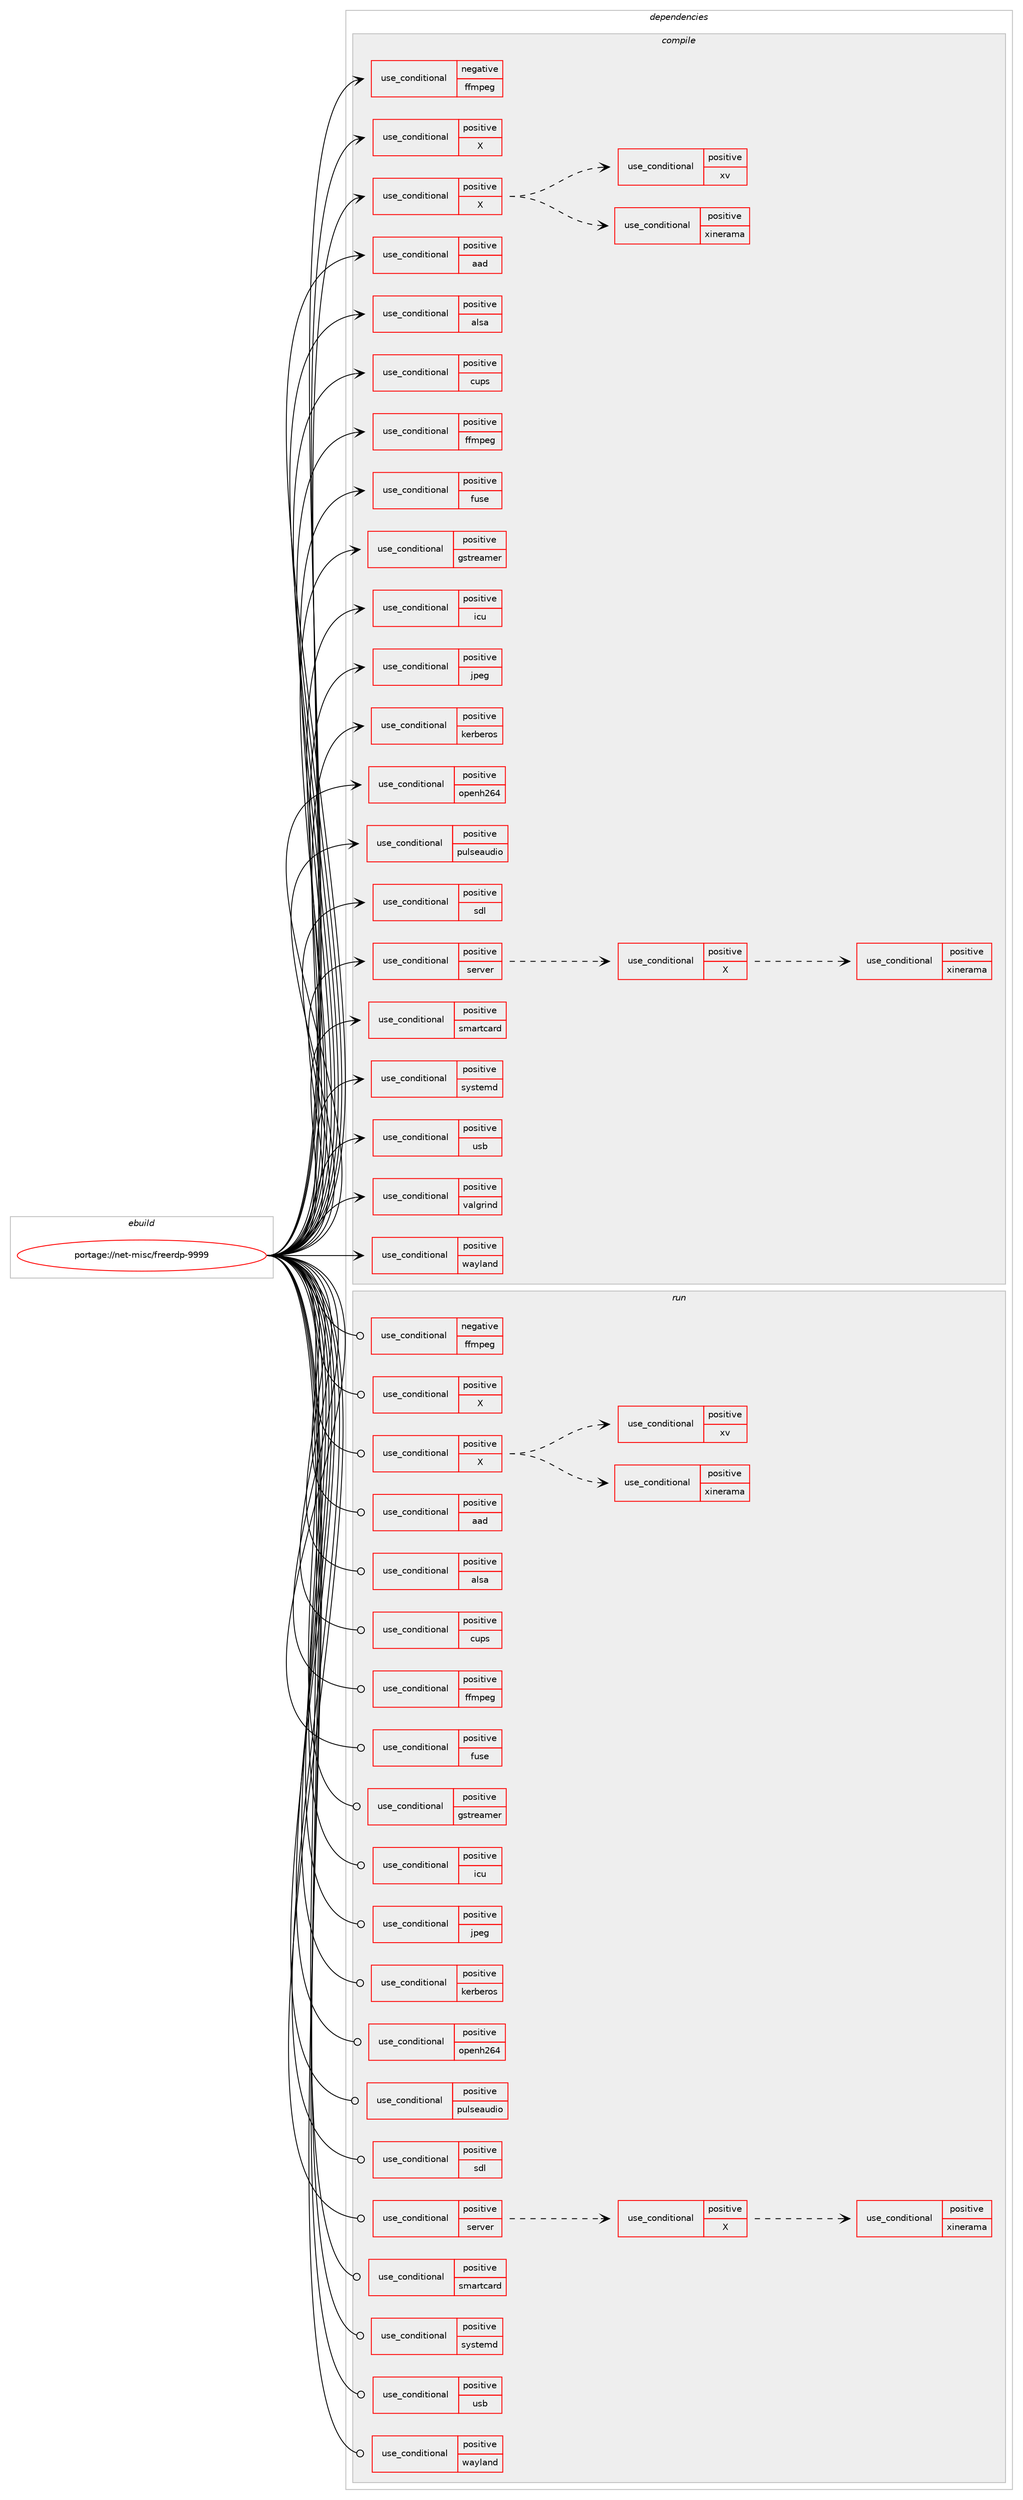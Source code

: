 digraph prolog {

# *************
# Graph options
# *************

newrank=true;
concentrate=true;
compound=true;
graph [rankdir=LR,fontname=Helvetica,fontsize=10,ranksep=1.5];#, ranksep=2.5, nodesep=0.2];
edge  [arrowhead=vee];
node  [fontname=Helvetica,fontsize=10];

# **********
# The ebuild
# **********

subgraph cluster_leftcol {
color=gray;
rank=same;
label=<<i>ebuild</i>>;
id [label="portage://net-misc/freerdp-9999", color=red, width=4, href="../net-misc/freerdp-9999.svg"];
}

# ****************
# The dependencies
# ****************

subgraph cluster_midcol {
color=gray;
label=<<i>dependencies</i>>;
subgraph cluster_compile {
fillcolor="#eeeeee";
style=filled;
label=<<i>compile</i>>;
subgraph cond1498 {
dependency2100 [label=<<TABLE BORDER="0" CELLBORDER="1" CELLSPACING="0" CELLPADDING="4"><TR><TD ROWSPAN="3" CELLPADDING="10">use_conditional</TD></TR><TR><TD>negative</TD></TR><TR><TD>ffmpeg</TD></TR></TABLE>>, shape=none, color=red];
# *** BEGIN UNKNOWN DEPENDENCY TYPE (TODO) ***
# dependency2100 -> package_dependency(portage://net-misc/freerdp-9999,install,no,x11-libs,cairo,none,[,,],[slot(0),equal],[])
# *** END UNKNOWN DEPENDENCY TYPE (TODO) ***

}
id:e -> dependency2100:w [weight=20,style="solid",arrowhead="vee"];
subgraph cond1499 {
dependency2101 [label=<<TABLE BORDER="0" CELLBORDER="1" CELLSPACING="0" CELLPADDING="4"><TR><TD ROWSPAN="3" CELLPADDING="10">use_conditional</TD></TR><TR><TD>positive</TD></TR><TR><TD>X</TD></TR></TABLE>>, shape=none, color=red];
# *** BEGIN UNKNOWN DEPENDENCY TYPE (TODO) ***
# dependency2101 -> package_dependency(portage://net-misc/freerdp-9999,install,no,x11-libs,libX11,none,[,,],[],[])
# *** END UNKNOWN DEPENDENCY TYPE (TODO) ***

# *** BEGIN UNKNOWN DEPENDENCY TYPE (TODO) ***
# dependency2101 -> package_dependency(portage://net-misc/freerdp-9999,install,no,x11-libs,libxkbfile,none,[,,],[],[])
# *** END UNKNOWN DEPENDENCY TYPE (TODO) ***

}
id:e -> dependency2101:w [weight=20,style="solid",arrowhead="vee"];
subgraph cond1500 {
dependency2102 [label=<<TABLE BORDER="0" CELLBORDER="1" CELLSPACING="0" CELLPADDING="4"><TR><TD ROWSPAN="3" CELLPADDING="10">use_conditional</TD></TR><TR><TD>positive</TD></TR><TR><TD>X</TD></TR></TABLE>>, shape=none, color=red];
# *** BEGIN UNKNOWN DEPENDENCY TYPE (TODO) ***
# dependency2102 -> package_dependency(portage://net-misc/freerdp-9999,install,no,x11-libs,libXcursor,none,[,,],[],[])
# *** END UNKNOWN DEPENDENCY TYPE (TODO) ***

# *** BEGIN UNKNOWN DEPENDENCY TYPE (TODO) ***
# dependency2102 -> package_dependency(portage://net-misc/freerdp-9999,install,no,x11-libs,libXext,none,[,,],[],[])
# *** END UNKNOWN DEPENDENCY TYPE (TODO) ***

# *** BEGIN UNKNOWN DEPENDENCY TYPE (TODO) ***
# dependency2102 -> package_dependency(portage://net-misc/freerdp-9999,install,no,x11-libs,libXi,none,[,,],[],[])
# *** END UNKNOWN DEPENDENCY TYPE (TODO) ***

# *** BEGIN UNKNOWN DEPENDENCY TYPE (TODO) ***
# dependency2102 -> package_dependency(portage://net-misc/freerdp-9999,install,no,x11-libs,libXrender,none,[,,],[],[])
# *** END UNKNOWN DEPENDENCY TYPE (TODO) ***

subgraph cond1501 {
dependency2103 [label=<<TABLE BORDER="0" CELLBORDER="1" CELLSPACING="0" CELLPADDING="4"><TR><TD ROWSPAN="3" CELLPADDING="10">use_conditional</TD></TR><TR><TD>positive</TD></TR><TR><TD>xinerama</TD></TR></TABLE>>, shape=none, color=red];
# *** BEGIN UNKNOWN DEPENDENCY TYPE (TODO) ***
# dependency2103 -> package_dependency(portage://net-misc/freerdp-9999,install,no,x11-libs,libXinerama,none,[,,],[],[])
# *** END UNKNOWN DEPENDENCY TYPE (TODO) ***

}
dependency2102:e -> dependency2103:w [weight=20,style="dashed",arrowhead="vee"];
subgraph cond1502 {
dependency2104 [label=<<TABLE BORDER="0" CELLBORDER="1" CELLSPACING="0" CELLPADDING="4"><TR><TD ROWSPAN="3" CELLPADDING="10">use_conditional</TD></TR><TR><TD>positive</TD></TR><TR><TD>xv</TD></TR></TABLE>>, shape=none, color=red];
# *** BEGIN UNKNOWN DEPENDENCY TYPE (TODO) ***
# dependency2104 -> package_dependency(portage://net-misc/freerdp-9999,install,no,x11-libs,libXv,none,[,,],[],[])
# *** END UNKNOWN DEPENDENCY TYPE (TODO) ***

}
dependency2102:e -> dependency2104:w [weight=20,style="dashed",arrowhead="vee"];
}
id:e -> dependency2102:w [weight=20,style="solid",arrowhead="vee"];
subgraph cond1503 {
dependency2105 [label=<<TABLE BORDER="0" CELLBORDER="1" CELLSPACING="0" CELLPADDING="4"><TR><TD ROWSPAN="3" CELLPADDING="10">use_conditional</TD></TR><TR><TD>positive</TD></TR><TR><TD>aad</TD></TR></TABLE>>, shape=none, color=red];
# *** BEGIN UNKNOWN DEPENDENCY TYPE (TODO) ***
# dependency2105 -> package_dependency(portage://net-misc/freerdp-9999,install,no,dev-libs,cJSON,none,[,,],[],[])
# *** END UNKNOWN DEPENDENCY TYPE (TODO) ***

}
id:e -> dependency2105:w [weight=20,style="solid",arrowhead="vee"];
subgraph cond1504 {
dependency2106 [label=<<TABLE BORDER="0" CELLBORDER="1" CELLSPACING="0" CELLPADDING="4"><TR><TD ROWSPAN="3" CELLPADDING="10">use_conditional</TD></TR><TR><TD>positive</TD></TR><TR><TD>alsa</TD></TR></TABLE>>, shape=none, color=red];
# *** BEGIN UNKNOWN DEPENDENCY TYPE (TODO) ***
# dependency2106 -> package_dependency(portage://net-misc/freerdp-9999,install,no,media-libs,alsa-lib,none,[,,],[],[])
# *** END UNKNOWN DEPENDENCY TYPE (TODO) ***

}
id:e -> dependency2106:w [weight=20,style="solid",arrowhead="vee"];
subgraph cond1505 {
dependency2107 [label=<<TABLE BORDER="0" CELLBORDER="1" CELLSPACING="0" CELLPADDING="4"><TR><TD ROWSPAN="3" CELLPADDING="10">use_conditional</TD></TR><TR><TD>positive</TD></TR><TR><TD>cups</TD></TR></TABLE>>, shape=none, color=red];
# *** BEGIN UNKNOWN DEPENDENCY TYPE (TODO) ***
# dependency2107 -> package_dependency(portage://net-misc/freerdp-9999,install,no,net-print,cups,none,[,,],[],[])
# *** END UNKNOWN DEPENDENCY TYPE (TODO) ***

}
id:e -> dependency2107:w [weight=20,style="solid",arrowhead="vee"];
subgraph cond1506 {
dependency2108 [label=<<TABLE BORDER="0" CELLBORDER="1" CELLSPACING="0" CELLPADDING="4"><TR><TD ROWSPAN="3" CELLPADDING="10">use_conditional</TD></TR><TR><TD>positive</TD></TR><TR><TD>ffmpeg</TD></TR></TABLE>>, shape=none, color=red];
# *** BEGIN UNKNOWN DEPENDENCY TYPE (TODO) ***
# dependency2108 -> package_dependency(portage://net-misc/freerdp-9999,install,no,media-video,ffmpeg,none,[,,],[slot(0),equal],[])
# *** END UNKNOWN DEPENDENCY TYPE (TODO) ***

}
id:e -> dependency2108:w [weight=20,style="solid",arrowhead="vee"];
subgraph cond1507 {
dependency2109 [label=<<TABLE BORDER="0" CELLBORDER="1" CELLSPACING="0" CELLPADDING="4"><TR><TD ROWSPAN="3" CELLPADDING="10">use_conditional</TD></TR><TR><TD>positive</TD></TR><TR><TD>fuse</TD></TR></TABLE>>, shape=none, color=red];
# *** BEGIN UNKNOWN DEPENDENCY TYPE (TODO) ***
# dependency2109 -> package_dependency(portage://net-misc/freerdp-9999,install,no,sys-fs,fuse,none,[,,],[slot(3)],[])
# *** END UNKNOWN DEPENDENCY TYPE (TODO) ***

}
id:e -> dependency2109:w [weight=20,style="solid",arrowhead="vee"];
subgraph cond1508 {
dependency2110 [label=<<TABLE BORDER="0" CELLBORDER="1" CELLSPACING="0" CELLPADDING="4"><TR><TD ROWSPAN="3" CELLPADDING="10">use_conditional</TD></TR><TR><TD>positive</TD></TR><TR><TD>gstreamer</TD></TR></TABLE>>, shape=none, color=red];
# *** BEGIN UNKNOWN DEPENDENCY TYPE (TODO) ***
# dependency2110 -> package_dependency(portage://net-misc/freerdp-9999,install,no,media-libs,gstreamer,none,[,,],[slot(1.0)],[])
# *** END UNKNOWN DEPENDENCY TYPE (TODO) ***

# *** BEGIN UNKNOWN DEPENDENCY TYPE (TODO) ***
# dependency2110 -> package_dependency(portage://net-misc/freerdp-9999,install,no,media-libs,gst-plugins-base,none,[,,],[slot(1.0)],[])
# *** END UNKNOWN DEPENDENCY TYPE (TODO) ***

# *** BEGIN UNKNOWN DEPENDENCY TYPE (TODO) ***
# dependency2110 -> package_dependency(portage://net-misc/freerdp-9999,install,no,x11-libs,libXrandr,none,[,,],[],[])
# *** END UNKNOWN DEPENDENCY TYPE (TODO) ***

}
id:e -> dependency2110:w [weight=20,style="solid",arrowhead="vee"];
subgraph cond1509 {
dependency2111 [label=<<TABLE BORDER="0" CELLBORDER="1" CELLSPACING="0" CELLPADDING="4"><TR><TD ROWSPAN="3" CELLPADDING="10">use_conditional</TD></TR><TR><TD>positive</TD></TR><TR><TD>icu</TD></TR></TABLE>>, shape=none, color=red];
# *** BEGIN UNKNOWN DEPENDENCY TYPE (TODO) ***
# dependency2111 -> package_dependency(portage://net-misc/freerdp-9999,install,no,dev-libs,icu,none,[,,],[slot(0),equal],[])
# *** END UNKNOWN DEPENDENCY TYPE (TODO) ***

}
id:e -> dependency2111:w [weight=20,style="solid",arrowhead="vee"];
subgraph cond1510 {
dependency2112 [label=<<TABLE BORDER="0" CELLBORDER="1" CELLSPACING="0" CELLPADDING="4"><TR><TD ROWSPAN="3" CELLPADDING="10">use_conditional</TD></TR><TR><TD>positive</TD></TR><TR><TD>jpeg</TD></TR></TABLE>>, shape=none, color=red];
# *** BEGIN UNKNOWN DEPENDENCY TYPE (TODO) ***
# dependency2112 -> package_dependency(portage://net-misc/freerdp-9999,install,no,media-libs,libjpeg-turbo,none,[,,],[slot(0),equal],[])
# *** END UNKNOWN DEPENDENCY TYPE (TODO) ***

}
id:e -> dependency2112:w [weight=20,style="solid",arrowhead="vee"];
subgraph cond1511 {
dependency2113 [label=<<TABLE BORDER="0" CELLBORDER="1" CELLSPACING="0" CELLPADDING="4"><TR><TD ROWSPAN="3" CELLPADDING="10">use_conditional</TD></TR><TR><TD>positive</TD></TR><TR><TD>kerberos</TD></TR></TABLE>>, shape=none, color=red];
# *** BEGIN UNKNOWN DEPENDENCY TYPE (TODO) ***
# dependency2113 -> package_dependency(portage://net-misc/freerdp-9999,install,no,virtual,krb5,none,[,,],[],[])
# *** END UNKNOWN DEPENDENCY TYPE (TODO) ***

}
id:e -> dependency2113:w [weight=20,style="solid",arrowhead="vee"];
subgraph cond1512 {
dependency2114 [label=<<TABLE BORDER="0" CELLBORDER="1" CELLSPACING="0" CELLPADDING="4"><TR><TD ROWSPAN="3" CELLPADDING="10">use_conditional</TD></TR><TR><TD>positive</TD></TR><TR><TD>openh264</TD></TR></TABLE>>, shape=none, color=red];
# *** BEGIN UNKNOWN DEPENDENCY TYPE (TODO) ***
# dependency2114 -> package_dependency(portage://net-misc/freerdp-9999,install,no,media-libs,openh264,none,[,,],[slot(0),equal],[])
# *** END UNKNOWN DEPENDENCY TYPE (TODO) ***

}
id:e -> dependency2114:w [weight=20,style="solid",arrowhead="vee"];
subgraph cond1513 {
dependency2115 [label=<<TABLE BORDER="0" CELLBORDER="1" CELLSPACING="0" CELLPADDING="4"><TR><TD ROWSPAN="3" CELLPADDING="10">use_conditional</TD></TR><TR><TD>positive</TD></TR><TR><TD>pulseaudio</TD></TR></TABLE>>, shape=none, color=red];
# *** BEGIN UNKNOWN DEPENDENCY TYPE (TODO) ***
# dependency2115 -> package_dependency(portage://net-misc/freerdp-9999,install,no,media-libs,libpulse,none,[,,],[],[])
# *** END UNKNOWN DEPENDENCY TYPE (TODO) ***

}
id:e -> dependency2115:w [weight=20,style="solid",arrowhead="vee"];
subgraph cond1514 {
dependency2116 [label=<<TABLE BORDER="0" CELLBORDER="1" CELLSPACING="0" CELLPADDING="4"><TR><TD ROWSPAN="3" CELLPADDING="10">use_conditional</TD></TR><TR><TD>positive</TD></TR><TR><TD>sdl</TD></TR></TABLE>>, shape=none, color=red];
# *** BEGIN UNKNOWN DEPENDENCY TYPE (TODO) ***
# dependency2116 -> package_dependency(portage://net-misc/freerdp-9999,install,no,media-libs,libsdl2,none,[,,],[],[use(enable(haptic),positive),use(enable(joystick),positive),use(enable(sound),positive),use(enable(video),positive)])
# *** END UNKNOWN DEPENDENCY TYPE (TODO) ***

# *** BEGIN UNKNOWN DEPENDENCY TYPE (TODO) ***
# dependency2116 -> package_dependency(portage://net-misc/freerdp-9999,install,no,media-libs,sdl2-ttf,none,[,,],[],[])
# *** END UNKNOWN DEPENDENCY TYPE (TODO) ***

}
id:e -> dependency2116:w [weight=20,style="solid",arrowhead="vee"];
subgraph cond1515 {
dependency2117 [label=<<TABLE BORDER="0" CELLBORDER="1" CELLSPACING="0" CELLPADDING="4"><TR><TD ROWSPAN="3" CELLPADDING="10">use_conditional</TD></TR><TR><TD>positive</TD></TR><TR><TD>server</TD></TR></TABLE>>, shape=none, color=red];
subgraph cond1516 {
dependency2118 [label=<<TABLE BORDER="0" CELLBORDER="1" CELLSPACING="0" CELLPADDING="4"><TR><TD ROWSPAN="3" CELLPADDING="10">use_conditional</TD></TR><TR><TD>positive</TD></TR><TR><TD>X</TD></TR></TABLE>>, shape=none, color=red];
# *** BEGIN UNKNOWN DEPENDENCY TYPE (TODO) ***
# dependency2118 -> package_dependency(portage://net-misc/freerdp-9999,install,no,x11-libs,libXcursor,none,[,,],[],[])
# *** END UNKNOWN DEPENDENCY TYPE (TODO) ***

# *** BEGIN UNKNOWN DEPENDENCY TYPE (TODO) ***
# dependency2118 -> package_dependency(portage://net-misc/freerdp-9999,install,no,x11-libs,libXdamage,none,[,,],[],[])
# *** END UNKNOWN DEPENDENCY TYPE (TODO) ***

# *** BEGIN UNKNOWN DEPENDENCY TYPE (TODO) ***
# dependency2118 -> package_dependency(portage://net-misc/freerdp-9999,install,no,x11-libs,libXext,none,[,,],[],[])
# *** END UNKNOWN DEPENDENCY TYPE (TODO) ***

# *** BEGIN UNKNOWN DEPENDENCY TYPE (TODO) ***
# dependency2118 -> package_dependency(portage://net-misc/freerdp-9999,install,no,x11-libs,libXfixes,none,[,,],[],[])
# *** END UNKNOWN DEPENDENCY TYPE (TODO) ***

# *** BEGIN UNKNOWN DEPENDENCY TYPE (TODO) ***
# dependency2118 -> package_dependency(portage://net-misc/freerdp-9999,install,no,x11-libs,libXrandr,none,[,,],[],[])
# *** END UNKNOWN DEPENDENCY TYPE (TODO) ***

# *** BEGIN UNKNOWN DEPENDENCY TYPE (TODO) ***
# dependency2118 -> package_dependency(portage://net-misc/freerdp-9999,install,no,x11-libs,libXtst,none,[,,],[],[])
# *** END UNKNOWN DEPENDENCY TYPE (TODO) ***

subgraph cond1517 {
dependency2119 [label=<<TABLE BORDER="0" CELLBORDER="1" CELLSPACING="0" CELLPADDING="4"><TR><TD ROWSPAN="3" CELLPADDING="10">use_conditional</TD></TR><TR><TD>positive</TD></TR><TR><TD>xinerama</TD></TR></TABLE>>, shape=none, color=red];
# *** BEGIN UNKNOWN DEPENDENCY TYPE (TODO) ***
# dependency2119 -> package_dependency(portage://net-misc/freerdp-9999,install,no,x11-libs,libXinerama,none,[,,],[],[])
# *** END UNKNOWN DEPENDENCY TYPE (TODO) ***

}
dependency2118:e -> dependency2119:w [weight=20,style="dashed",arrowhead="vee"];
}
dependency2117:e -> dependency2118:w [weight=20,style="dashed",arrowhead="vee"];
}
id:e -> dependency2117:w [weight=20,style="solid",arrowhead="vee"];
subgraph cond1518 {
dependency2120 [label=<<TABLE BORDER="0" CELLBORDER="1" CELLSPACING="0" CELLPADDING="4"><TR><TD ROWSPAN="3" CELLPADDING="10">use_conditional</TD></TR><TR><TD>positive</TD></TR><TR><TD>smartcard</TD></TR></TABLE>>, shape=none, color=red];
# *** BEGIN UNKNOWN DEPENDENCY TYPE (TODO) ***
# dependency2120 -> package_dependency(portage://net-misc/freerdp-9999,install,no,dev-libs,pkcs11-helper,none,[,,],[],[])
# *** END UNKNOWN DEPENDENCY TYPE (TODO) ***

# *** BEGIN UNKNOWN DEPENDENCY TYPE (TODO) ***
# dependency2120 -> package_dependency(portage://net-misc/freerdp-9999,install,no,sys-apps,pcsc-lite,none,[,,],[],[])
# *** END UNKNOWN DEPENDENCY TYPE (TODO) ***

}
id:e -> dependency2120:w [weight=20,style="solid",arrowhead="vee"];
subgraph cond1519 {
dependency2121 [label=<<TABLE BORDER="0" CELLBORDER="1" CELLSPACING="0" CELLPADDING="4"><TR><TD ROWSPAN="3" CELLPADDING="10">use_conditional</TD></TR><TR><TD>positive</TD></TR><TR><TD>systemd</TD></TR></TABLE>>, shape=none, color=red];
# *** BEGIN UNKNOWN DEPENDENCY TYPE (TODO) ***
# dependency2121 -> package_dependency(portage://net-misc/freerdp-9999,install,no,sys-apps,systemd,none,[,,],[slot(0),equal],[])
# *** END UNKNOWN DEPENDENCY TYPE (TODO) ***

}
id:e -> dependency2121:w [weight=20,style="solid",arrowhead="vee"];
subgraph cond1520 {
dependency2122 [label=<<TABLE BORDER="0" CELLBORDER="1" CELLSPACING="0" CELLPADDING="4"><TR><TD ROWSPAN="3" CELLPADDING="10">use_conditional</TD></TR><TR><TD>positive</TD></TR><TR><TD>usb</TD></TR></TABLE>>, shape=none, color=red];
# *** BEGIN UNKNOWN DEPENDENCY TYPE (TODO) ***
# dependency2122 -> package_dependency(portage://net-misc/freerdp-9999,install,no,virtual,libudev,none,[,,],[slot(0),equal],[])
# *** END UNKNOWN DEPENDENCY TYPE (TODO) ***

# *** BEGIN UNKNOWN DEPENDENCY TYPE (TODO) ***
# dependency2122 -> package_dependency(portage://net-misc/freerdp-9999,install,no,sys-apps,util-linux,none,[,,],[slot(0),equal],[])
# *** END UNKNOWN DEPENDENCY TYPE (TODO) ***

# *** BEGIN UNKNOWN DEPENDENCY TYPE (TODO) ***
# dependency2122 -> package_dependency(portage://net-misc/freerdp-9999,install,no,dev-libs,dbus-glib,none,[,,],[slot(0),equal],[])
# *** END UNKNOWN DEPENDENCY TYPE (TODO) ***

# *** BEGIN UNKNOWN DEPENDENCY TYPE (TODO) ***
# dependency2122 -> package_dependency(portage://net-misc/freerdp-9999,install,no,virtual,libusb,none,[,,],[slot(1),equal],[])
# *** END UNKNOWN DEPENDENCY TYPE (TODO) ***

}
id:e -> dependency2122:w [weight=20,style="solid",arrowhead="vee"];
subgraph cond1521 {
dependency2123 [label=<<TABLE BORDER="0" CELLBORDER="1" CELLSPACING="0" CELLPADDING="4"><TR><TD ROWSPAN="3" CELLPADDING="10">use_conditional</TD></TR><TR><TD>positive</TD></TR><TR><TD>valgrind</TD></TR></TABLE>>, shape=none, color=red];
# *** BEGIN UNKNOWN DEPENDENCY TYPE (TODO) ***
# dependency2123 -> package_dependency(portage://net-misc/freerdp-9999,install,no,dev-debug,valgrind,none,[,,],[],[])
# *** END UNKNOWN DEPENDENCY TYPE (TODO) ***

}
id:e -> dependency2123:w [weight=20,style="solid",arrowhead="vee"];
subgraph cond1522 {
dependency2124 [label=<<TABLE BORDER="0" CELLBORDER="1" CELLSPACING="0" CELLPADDING="4"><TR><TD ROWSPAN="3" CELLPADDING="10">use_conditional</TD></TR><TR><TD>positive</TD></TR><TR><TD>wayland</TD></TR></TABLE>>, shape=none, color=red];
# *** BEGIN UNKNOWN DEPENDENCY TYPE (TODO) ***
# dependency2124 -> package_dependency(portage://net-misc/freerdp-9999,install,no,dev-libs,wayland,none,[,,],[],[])
# *** END UNKNOWN DEPENDENCY TYPE (TODO) ***

# *** BEGIN UNKNOWN DEPENDENCY TYPE (TODO) ***
# dependency2124 -> package_dependency(portage://net-misc/freerdp-9999,install,no,x11-libs,libxkbcommon,none,[,,],[],[])
# *** END UNKNOWN DEPENDENCY TYPE (TODO) ***

}
id:e -> dependency2124:w [weight=20,style="solid",arrowhead="vee"];
# *** BEGIN UNKNOWN DEPENDENCY TYPE (TODO) ***
# id -> package_dependency(portage://net-misc/freerdp-9999,install,no,dev-libs,openssl,none,[,,],[slot(0),equal],[])
# *** END UNKNOWN DEPENDENCY TYPE (TODO) ***

# *** BEGIN UNKNOWN DEPENDENCY TYPE (TODO) ***
# id -> package_dependency(portage://net-misc/freerdp-9999,install,no,sys-libs,zlib,none,[,,],[slot(0)],[])
# *** END UNKNOWN DEPENDENCY TYPE (TODO) ***

}
subgraph cluster_compileandrun {
fillcolor="#eeeeee";
style=filled;
label=<<i>compile and run</i>>;
}
subgraph cluster_run {
fillcolor="#eeeeee";
style=filled;
label=<<i>run</i>>;
subgraph cond1523 {
dependency2125 [label=<<TABLE BORDER="0" CELLBORDER="1" CELLSPACING="0" CELLPADDING="4"><TR><TD ROWSPAN="3" CELLPADDING="10">use_conditional</TD></TR><TR><TD>negative</TD></TR><TR><TD>ffmpeg</TD></TR></TABLE>>, shape=none, color=red];
# *** BEGIN UNKNOWN DEPENDENCY TYPE (TODO) ***
# dependency2125 -> package_dependency(portage://net-misc/freerdp-9999,run,no,x11-libs,cairo,none,[,,],[slot(0),equal],[])
# *** END UNKNOWN DEPENDENCY TYPE (TODO) ***

}
id:e -> dependency2125:w [weight=20,style="solid",arrowhead="odot"];
subgraph cond1524 {
dependency2126 [label=<<TABLE BORDER="0" CELLBORDER="1" CELLSPACING="0" CELLPADDING="4"><TR><TD ROWSPAN="3" CELLPADDING="10">use_conditional</TD></TR><TR><TD>positive</TD></TR><TR><TD>X</TD></TR></TABLE>>, shape=none, color=red];
# *** BEGIN UNKNOWN DEPENDENCY TYPE (TODO) ***
# dependency2126 -> package_dependency(portage://net-misc/freerdp-9999,run,no,x11-libs,libX11,none,[,,],[],[])
# *** END UNKNOWN DEPENDENCY TYPE (TODO) ***

# *** BEGIN UNKNOWN DEPENDENCY TYPE (TODO) ***
# dependency2126 -> package_dependency(portage://net-misc/freerdp-9999,run,no,x11-libs,libxkbfile,none,[,,],[],[])
# *** END UNKNOWN DEPENDENCY TYPE (TODO) ***

}
id:e -> dependency2126:w [weight=20,style="solid",arrowhead="odot"];
subgraph cond1525 {
dependency2127 [label=<<TABLE BORDER="0" CELLBORDER="1" CELLSPACING="0" CELLPADDING="4"><TR><TD ROWSPAN="3" CELLPADDING="10">use_conditional</TD></TR><TR><TD>positive</TD></TR><TR><TD>X</TD></TR></TABLE>>, shape=none, color=red];
# *** BEGIN UNKNOWN DEPENDENCY TYPE (TODO) ***
# dependency2127 -> package_dependency(portage://net-misc/freerdp-9999,run,no,x11-libs,libXcursor,none,[,,],[],[])
# *** END UNKNOWN DEPENDENCY TYPE (TODO) ***

# *** BEGIN UNKNOWN DEPENDENCY TYPE (TODO) ***
# dependency2127 -> package_dependency(portage://net-misc/freerdp-9999,run,no,x11-libs,libXext,none,[,,],[],[])
# *** END UNKNOWN DEPENDENCY TYPE (TODO) ***

# *** BEGIN UNKNOWN DEPENDENCY TYPE (TODO) ***
# dependency2127 -> package_dependency(portage://net-misc/freerdp-9999,run,no,x11-libs,libXi,none,[,,],[],[])
# *** END UNKNOWN DEPENDENCY TYPE (TODO) ***

# *** BEGIN UNKNOWN DEPENDENCY TYPE (TODO) ***
# dependency2127 -> package_dependency(portage://net-misc/freerdp-9999,run,no,x11-libs,libXrender,none,[,,],[],[])
# *** END UNKNOWN DEPENDENCY TYPE (TODO) ***

subgraph cond1526 {
dependency2128 [label=<<TABLE BORDER="0" CELLBORDER="1" CELLSPACING="0" CELLPADDING="4"><TR><TD ROWSPAN="3" CELLPADDING="10">use_conditional</TD></TR><TR><TD>positive</TD></TR><TR><TD>xinerama</TD></TR></TABLE>>, shape=none, color=red];
# *** BEGIN UNKNOWN DEPENDENCY TYPE (TODO) ***
# dependency2128 -> package_dependency(portage://net-misc/freerdp-9999,run,no,x11-libs,libXinerama,none,[,,],[],[])
# *** END UNKNOWN DEPENDENCY TYPE (TODO) ***

}
dependency2127:e -> dependency2128:w [weight=20,style="dashed",arrowhead="vee"];
subgraph cond1527 {
dependency2129 [label=<<TABLE BORDER="0" CELLBORDER="1" CELLSPACING="0" CELLPADDING="4"><TR><TD ROWSPAN="3" CELLPADDING="10">use_conditional</TD></TR><TR><TD>positive</TD></TR><TR><TD>xv</TD></TR></TABLE>>, shape=none, color=red];
# *** BEGIN UNKNOWN DEPENDENCY TYPE (TODO) ***
# dependency2129 -> package_dependency(portage://net-misc/freerdp-9999,run,no,x11-libs,libXv,none,[,,],[],[])
# *** END UNKNOWN DEPENDENCY TYPE (TODO) ***

}
dependency2127:e -> dependency2129:w [weight=20,style="dashed",arrowhead="vee"];
}
id:e -> dependency2127:w [weight=20,style="solid",arrowhead="odot"];
subgraph cond1528 {
dependency2130 [label=<<TABLE BORDER="0" CELLBORDER="1" CELLSPACING="0" CELLPADDING="4"><TR><TD ROWSPAN="3" CELLPADDING="10">use_conditional</TD></TR><TR><TD>positive</TD></TR><TR><TD>aad</TD></TR></TABLE>>, shape=none, color=red];
# *** BEGIN UNKNOWN DEPENDENCY TYPE (TODO) ***
# dependency2130 -> package_dependency(portage://net-misc/freerdp-9999,run,no,dev-libs,cJSON,none,[,,],[],[])
# *** END UNKNOWN DEPENDENCY TYPE (TODO) ***

}
id:e -> dependency2130:w [weight=20,style="solid",arrowhead="odot"];
subgraph cond1529 {
dependency2131 [label=<<TABLE BORDER="0" CELLBORDER="1" CELLSPACING="0" CELLPADDING="4"><TR><TD ROWSPAN="3" CELLPADDING="10">use_conditional</TD></TR><TR><TD>positive</TD></TR><TR><TD>alsa</TD></TR></TABLE>>, shape=none, color=red];
# *** BEGIN UNKNOWN DEPENDENCY TYPE (TODO) ***
# dependency2131 -> package_dependency(portage://net-misc/freerdp-9999,run,no,media-libs,alsa-lib,none,[,,],[],[])
# *** END UNKNOWN DEPENDENCY TYPE (TODO) ***

}
id:e -> dependency2131:w [weight=20,style="solid",arrowhead="odot"];
subgraph cond1530 {
dependency2132 [label=<<TABLE BORDER="0" CELLBORDER="1" CELLSPACING="0" CELLPADDING="4"><TR><TD ROWSPAN="3" CELLPADDING="10">use_conditional</TD></TR><TR><TD>positive</TD></TR><TR><TD>cups</TD></TR></TABLE>>, shape=none, color=red];
# *** BEGIN UNKNOWN DEPENDENCY TYPE (TODO) ***
# dependency2132 -> package_dependency(portage://net-misc/freerdp-9999,run,no,net-print,cups,none,[,,],[],[])
# *** END UNKNOWN DEPENDENCY TYPE (TODO) ***

}
id:e -> dependency2132:w [weight=20,style="solid",arrowhead="odot"];
subgraph cond1531 {
dependency2133 [label=<<TABLE BORDER="0" CELLBORDER="1" CELLSPACING="0" CELLPADDING="4"><TR><TD ROWSPAN="3" CELLPADDING="10">use_conditional</TD></TR><TR><TD>positive</TD></TR><TR><TD>ffmpeg</TD></TR></TABLE>>, shape=none, color=red];
# *** BEGIN UNKNOWN DEPENDENCY TYPE (TODO) ***
# dependency2133 -> package_dependency(portage://net-misc/freerdp-9999,run,no,media-video,ffmpeg,none,[,,],[slot(0),equal],[])
# *** END UNKNOWN DEPENDENCY TYPE (TODO) ***

}
id:e -> dependency2133:w [weight=20,style="solid",arrowhead="odot"];
subgraph cond1532 {
dependency2134 [label=<<TABLE BORDER="0" CELLBORDER="1" CELLSPACING="0" CELLPADDING="4"><TR><TD ROWSPAN="3" CELLPADDING="10">use_conditional</TD></TR><TR><TD>positive</TD></TR><TR><TD>fuse</TD></TR></TABLE>>, shape=none, color=red];
# *** BEGIN UNKNOWN DEPENDENCY TYPE (TODO) ***
# dependency2134 -> package_dependency(portage://net-misc/freerdp-9999,run,no,sys-fs,fuse,none,[,,],[slot(3)],[])
# *** END UNKNOWN DEPENDENCY TYPE (TODO) ***

}
id:e -> dependency2134:w [weight=20,style="solid",arrowhead="odot"];
subgraph cond1533 {
dependency2135 [label=<<TABLE BORDER="0" CELLBORDER="1" CELLSPACING="0" CELLPADDING="4"><TR><TD ROWSPAN="3" CELLPADDING="10">use_conditional</TD></TR><TR><TD>positive</TD></TR><TR><TD>gstreamer</TD></TR></TABLE>>, shape=none, color=red];
# *** BEGIN UNKNOWN DEPENDENCY TYPE (TODO) ***
# dependency2135 -> package_dependency(portage://net-misc/freerdp-9999,run,no,media-libs,gstreamer,none,[,,],[slot(1.0)],[])
# *** END UNKNOWN DEPENDENCY TYPE (TODO) ***

# *** BEGIN UNKNOWN DEPENDENCY TYPE (TODO) ***
# dependency2135 -> package_dependency(portage://net-misc/freerdp-9999,run,no,media-libs,gst-plugins-base,none,[,,],[slot(1.0)],[])
# *** END UNKNOWN DEPENDENCY TYPE (TODO) ***

# *** BEGIN UNKNOWN DEPENDENCY TYPE (TODO) ***
# dependency2135 -> package_dependency(portage://net-misc/freerdp-9999,run,no,x11-libs,libXrandr,none,[,,],[],[])
# *** END UNKNOWN DEPENDENCY TYPE (TODO) ***

}
id:e -> dependency2135:w [weight=20,style="solid",arrowhead="odot"];
subgraph cond1534 {
dependency2136 [label=<<TABLE BORDER="0" CELLBORDER="1" CELLSPACING="0" CELLPADDING="4"><TR><TD ROWSPAN="3" CELLPADDING="10">use_conditional</TD></TR><TR><TD>positive</TD></TR><TR><TD>icu</TD></TR></TABLE>>, shape=none, color=red];
# *** BEGIN UNKNOWN DEPENDENCY TYPE (TODO) ***
# dependency2136 -> package_dependency(portage://net-misc/freerdp-9999,run,no,dev-libs,icu,none,[,,],[slot(0),equal],[])
# *** END UNKNOWN DEPENDENCY TYPE (TODO) ***

}
id:e -> dependency2136:w [weight=20,style="solid",arrowhead="odot"];
subgraph cond1535 {
dependency2137 [label=<<TABLE BORDER="0" CELLBORDER="1" CELLSPACING="0" CELLPADDING="4"><TR><TD ROWSPAN="3" CELLPADDING="10">use_conditional</TD></TR><TR><TD>positive</TD></TR><TR><TD>jpeg</TD></TR></TABLE>>, shape=none, color=red];
# *** BEGIN UNKNOWN DEPENDENCY TYPE (TODO) ***
# dependency2137 -> package_dependency(portage://net-misc/freerdp-9999,run,no,media-libs,libjpeg-turbo,none,[,,],[slot(0),equal],[])
# *** END UNKNOWN DEPENDENCY TYPE (TODO) ***

}
id:e -> dependency2137:w [weight=20,style="solid",arrowhead="odot"];
subgraph cond1536 {
dependency2138 [label=<<TABLE BORDER="0" CELLBORDER="1" CELLSPACING="0" CELLPADDING="4"><TR><TD ROWSPAN="3" CELLPADDING="10">use_conditional</TD></TR><TR><TD>positive</TD></TR><TR><TD>kerberos</TD></TR></TABLE>>, shape=none, color=red];
# *** BEGIN UNKNOWN DEPENDENCY TYPE (TODO) ***
# dependency2138 -> package_dependency(portage://net-misc/freerdp-9999,run,no,virtual,krb5,none,[,,],[],[])
# *** END UNKNOWN DEPENDENCY TYPE (TODO) ***

}
id:e -> dependency2138:w [weight=20,style="solid",arrowhead="odot"];
subgraph cond1537 {
dependency2139 [label=<<TABLE BORDER="0" CELLBORDER="1" CELLSPACING="0" CELLPADDING="4"><TR><TD ROWSPAN="3" CELLPADDING="10">use_conditional</TD></TR><TR><TD>positive</TD></TR><TR><TD>openh264</TD></TR></TABLE>>, shape=none, color=red];
# *** BEGIN UNKNOWN DEPENDENCY TYPE (TODO) ***
# dependency2139 -> package_dependency(portage://net-misc/freerdp-9999,run,no,media-libs,openh264,none,[,,],[slot(0),equal],[])
# *** END UNKNOWN DEPENDENCY TYPE (TODO) ***

}
id:e -> dependency2139:w [weight=20,style="solid",arrowhead="odot"];
subgraph cond1538 {
dependency2140 [label=<<TABLE BORDER="0" CELLBORDER="1" CELLSPACING="0" CELLPADDING="4"><TR><TD ROWSPAN="3" CELLPADDING="10">use_conditional</TD></TR><TR><TD>positive</TD></TR><TR><TD>pulseaudio</TD></TR></TABLE>>, shape=none, color=red];
# *** BEGIN UNKNOWN DEPENDENCY TYPE (TODO) ***
# dependency2140 -> package_dependency(portage://net-misc/freerdp-9999,run,no,media-libs,libpulse,none,[,,],[],[])
# *** END UNKNOWN DEPENDENCY TYPE (TODO) ***

}
id:e -> dependency2140:w [weight=20,style="solid",arrowhead="odot"];
subgraph cond1539 {
dependency2141 [label=<<TABLE BORDER="0" CELLBORDER="1" CELLSPACING="0" CELLPADDING="4"><TR><TD ROWSPAN="3" CELLPADDING="10">use_conditional</TD></TR><TR><TD>positive</TD></TR><TR><TD>sdl</TD></TR></TABLE>>, shape=none, color=red];
# *** BEGIN UNKNOWN DEPENDENCY TYPE (TODO) ***
# dependency2141 -> package_dependency(portage://net-misc/freerdp-9999,run,no,media-libs,libsdl2,none,[,,],[],[use(enable(haptic),positive),use(enable(joystick),positive),use(enable(sound),positive),use(enable(video),positive)])
# *** END UNKNOWN DEPENDENCY TYPE (TODO) ***

# *** BEGIN UNKNOWN DEPENDENCY TYPE (TODO) ***
# dependency2141 -> package_dependency(portage://net-misc/freerdp-9999,run,no,media-libs,sdl2-ttf,none,[,,],[],[])
# *** END UNKNOWN DEPENDENCY TYPE (TODO) ***

}
id:e -> dependency2141:w [weight=20,style="solid",arrowhead="odot"];
subgraph cond1540 {
dependency2142 [label=<<TABLE BORDER="0" CELLBORDER="1" CELLSPACING="0" CELLPADDING="4"><TR><TD ROWSPAN="3" CELLPADDING="10">use_conditional</TD></TR><TR><TD>positive</TD></TR><TR><TD>server</TD></TR></TABLE>>, shape=none, color=red];
subgraph cond1541 {
dependency2143 [label=<<TABLE BORDER="0" CELLBORDER="1" CELLSPACING="0" CELLPADDING="4"><TR><TD ROWSPAN="3" CELLPADDING="10">use_conditional</TD></TR><TR><TD>positive</TD></TR><TR><TD>X</TD></TR></TABLE>>, shape=none, color=red];
# *** BEGIN UNKNOWN DEPENDENCY TYPE (TODO) ***
# dependency2143 -> package_dependency(portage://net-misc/freerdp-9999,run,no,x11-libs,libXcursor,none,[,,],[],[])
# *** END UNKNOWN DEPENDENCY TYPE (TODO) ***

# *** BEGIN UNKNOWN DEPENDENCY TYPE (TODO) ***
# dependency2143 -> package_dependency(portage://net-misc/freerdp-9999,run,no,x11-libs,libXdamage,none,[,,],[],[])
# *** END UNKNOWN DEPENDENCY TYPE (TODO) ***

# *** BEGIN UNKNOWN DEPENDENCY TYPE (TODO) ***
# dependency2143 -> package_dependency(portage://net-misc/freerdp-9999,run,no,x11-libs,libXext,none,[,,],[],[])
# *** END UNKNOWN DEPENDENCY TYPE (TODO) ***

# *** BEGIN UNKNOWN DEPENDENCY TYPE (TODO) ***
# dependency2143 -> package_dependency(portage://net-misc/freerdp-9999,run,no,x11-libs,libXfixes,none,[,,],[],[])
# *** END UNKNOWN DEPENDENCY TYPE (TODO) ***

# *** BEGIN UNKNOWN DEPENDENCY TYPE (TODO) ***
# dependency2143 -> package_dependency(portage://net-misc/freerdp-9999,run,no,x11-libs,libXrandr,none,[,,],[],[])
# *** END UNKNOWN DEPENDENCY TYPE (TODO) ***

# *** BEGIN UNKNOWN DEPENDENCY TYPE (TODO) ***
# dependency2143 -> package_dependency(portage://net-misc/freerdp-9999,run,no,x11-libs,libXtst,none,[,,],[],[])
# *** END UNKNOWN DEPENDENCY TYPE (TODO) ***

subgraph cond1542 {
dependency2144 [label=<<TABLE BORDER="0" CELLBORDER="1" CELLSPACING="0" CELLPADDING="4"><TR><TD ROWSPAN="3" CELLPADDING="10">use_conditional</TD></TR><TR><TD>positive</TD></TR><TR><TD>xinerama</TD></TR></TABLE>>, shape=none, color=red];
# *** BEGIN UNKNOWN DEPENDENCY TYPE (TODO) ***
# dependency2144 -> package_dependency(portage://net-misc/freerdp-9999,run,no,x11-libs,libXinerama,none,[,,],[],[])
# *** END UNKNOWN DEPENDENCY TYPE (TODO) ***

}
dependency2143:e -> dependency2144:w [weight=20,style="dashed",arrowhead="vee"];
}
dependency2142:e -> dependency2143:w [weight=20,style="dashed",arrowhead="vee"];
}
id:e -> dependency2142:w [weight=20,style="solid",arrowhead="odot"];
subgraph cond1543 {
dependency2145 [label=<<TABLE BORDER="0" CELLBORDER="1" CELLSPACING="0" CELLPADDING="4"><TR><TD ROWSPAN="3" CELLPADDING="10">use_conditional</TD></TR><TR><TD>positive</TD></TR><TR><TD>smartcard</TD></TR></TABLE>>, shape=none, color=red];
# *** BEGIN UNKNOWN DEPENDENCY TYPE (TODO) ***
# dependency2145 -> package_dependency(portage://net-misc/freerdp-9999,run,no,dev-libs,pkcs11-helper,none,[,,],[],[])
# *** END UNKNOWN DEPENDENCY TYPE (TODO) ***

# *** BEGIN UNKNOWN DEPENDENCY TYPE (TODO) ***
# dependency2145 -> package_dependency(portage://net-misc/freerdp-9999,run,no,sys-apps,pcsc-lite,none,[,,],[],[])
# *** END UNKNOWN DEPENDENCY TYPE (TODO) ***

}
id:e -> dependency2145:w [weight=20,style="solid",arrowhead="odot"];
subgraph cond1544 {
dependency2146 [label=<<TABLE BORDER="0" CELLBORDER="1" CELLSPACING="0" CELLPADDING="4"><TR><TD ROWSPAN="3" CELLPADDING="10">use_conditional</TD></TR><TR><TD>positive</TD></TR><TR><TD>systemd</TD></TR></TABLE>>, shape=none, color=red];
# *** BEGIN UNKNOWN DEPENDENCY TYPE (TODO) ***
# dependency2146 -> package_dependency(portage://net-misc/freerdp-9999,run,no,sys-apps,systemd,none,[,,],[slot(0),equal],[])
# *** END UNKNOWN DEPENDENCY TYPE (TODO) ***

}
id:e -> dependency2146:w [weight=20,style="solid",arrowhead="odot"];
subgraph cond1545 {
dependency2147 [label=<<TABLE BORDER="0" CELLBORDER="1" CELLSPACING="0" CELLPADDING="4"><TR><TD ROWSPAN="3" CELLPADDING="10">use_conditional</TD></TR><TR><TD>positive</TD></TR><TR><TD>usb</TD></TR></TABLE>>, shape=none, color=red];
# *** BEGIN UNKNOWN DEPENDENCY TYPE (TODO) ***
# dependency2147 -> package_dependency(portage://net-misc/freerdp-9999,run,no,virtual,libudev,none,[,,],[slot(0),equal],[])
# *** END UNKNOWN DEPENDENCY TYPE (TODO) ***

# *** BEGIN UNKNOWN DEPENDENCY TYPE (TODO) ***
# dependency2147 -> package_dependency(portage://net-misc/freerdp-9999,run,no,sys-apps,util-linux,none,[,,],[slot(0),equal],[])
# *** END UNKNOWN DEPENDENCY TYPE (TODO) ***

# *** BEGIN UNKNOWN DEPENDENCY TYPE (TODO) ***
# dependency2147 -> package_dependency(portage://net-misc/freerdp-9999,run,no,dev-libs,dbus-glib,none,[,,],[slot(0),equal],[])
# *** END UNKNOWN DEPENDENCY TYPE (TODO) ***

# *** BEGIN UNKNOWN DEPENDENCY TYPE (TODO) ***
# dependency2147 -> package_dependency(portage://net-misc/freerdp-9999,run,no,virtual,libusb,none,[,,],[slot(1),equal],[])
# *** END UNKNOWN DEPENDENCY TYPE (TODO) ***

}
id:e -> dependency2147:w [weight=20,style="solid",arrowhead="odot"];
subgraph cond1546 {
dependency2148 [label=<<TABLE BORDER="0" CELLBORDER="1" CELLSPACING="0" CELLPADDING="4"><TR><TD ROWSPAN="3" CELLPADDING="10">use_conditional</TD></TR><TR><TD>positive</TD></TR><TR><TD>wayland</TD></TR></TABLE>>, shape=none, color=red];
# *** BEGIN UNKNOWN DEPENDENCY TYPE (TODO) ***
# dependency2148 -> package_dependency(portage://net-misc/freerdp-9999,run,no,dev-libs,wayland,none,[,,],[],[])
# *** END UNKNOWN DEPENDENCY TYPE (TODO) ***

# *** BEGIN UNKNOWN DEPENDENCY TYPE (TODO) ***
# dependency2148 -> package_dependency(portage://net-misc/freerdp-9999,run,no,x11-libs,libxkbcommon,none,[,,],[],[])
# *** END UNKNOWN DEPENDENCY TYPE (TODO) ***

}
id:e -> dependency2148:w [weight=20,style="solid",arrowhead="odot"];
# *** BEGIN UNKNOWN DEPENDENCY TYPE (TODO) ***
# id -> package_dependency(portage://net-misc/freerdp-9999,run,no,dev-libs,openssl,none,[,,],[slot(0),equal],[])
# *** END UNKNOWN DEPENDENCY TYPE (TODO) ***

# *** BEGIN UNKNOWN DEPENDENCY TYPE (TODO) ***
# id -> package_dependency(portage://net-misc/freerdp-9999,run,no,sys-libs,zlib,none,[,,],[slot(0)],[])
# *** END UNKNOWN DEPENDENCY TYPE (TODO) ***

}
}

# **************
# The candidates
# **************

subgraph cluster_choices {
rank=same;
color=gray;
label=<<i>candidates</i>>;

}

}
